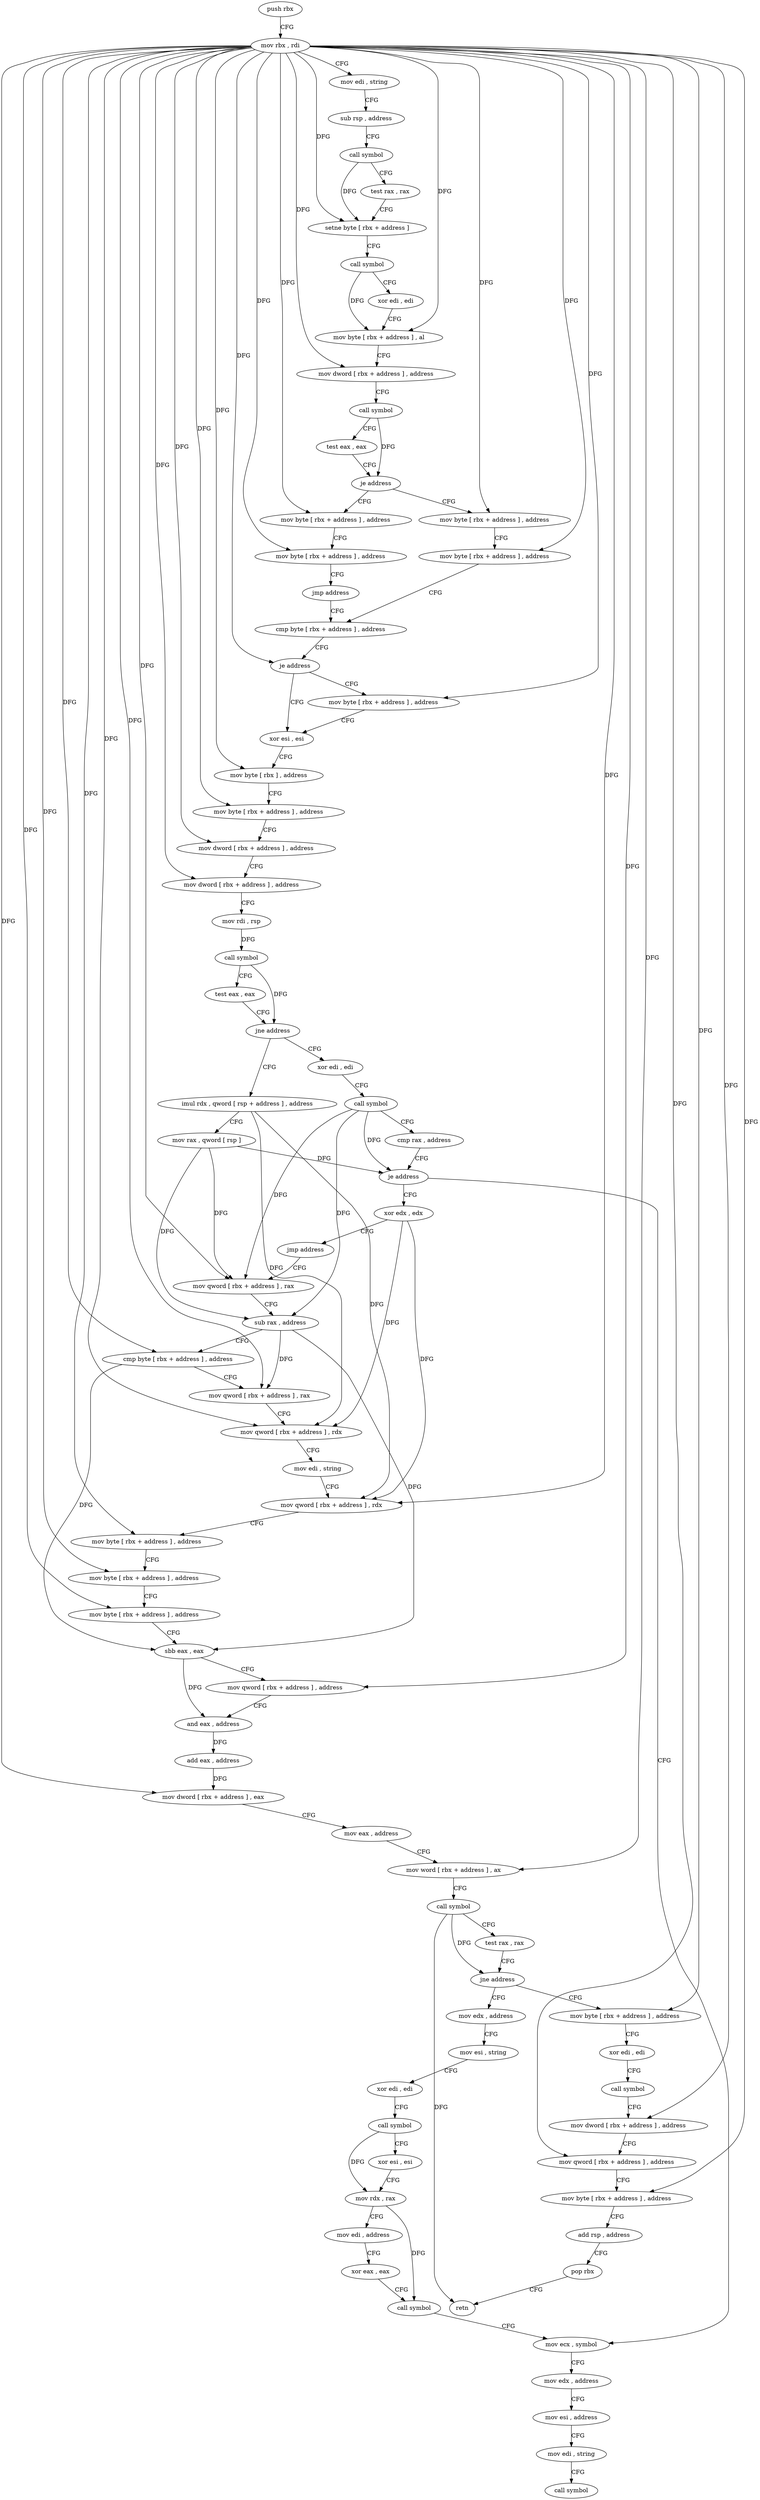 digraph "func" {
"4234112" [label = "push rbx" ]
"4234113" [label = "mov rbx , rdi" ]
"4234116" [label = "mov edi , string" ]
"4234121" [label = "sub rsp , address" ]
"4234125" [label = "call symbol" ]
"4234130" [label = "test rax , rax" ]
"4234133" [label = "setne byte [ rbx + address ]" ]
"4234137" [label = "call symbol" ]
"4234142" [label = "xor edi , edi" ]
"4234144" [label = "mov byte [ rbx + address ] , al" ]
"4234147" [label = "mov dword [ rbx + address ] , address" ]
"4234154" [label = "call symbol" ]
"4234159" [label = "test eax , eax" ]
"4234161" [label = "je address" ]
"4234368" [label = "mov byte [ rbx + address ] , address" ]
"4234167" [label = "mov byte [ rbx + address ] , address" ]
"4234372" [label = "mov byte [ rbx + address ] , address" ]
"4234376" [label = "jmp address" ]
"4234175" [label = "cmp byte [ rbx + address ] , address" ]
"4234171" [label = "mov byte [ rbx + address ] , address" ]
"4234179" [label = "je address" ]
"4234185" [label = "xor esi , esi" ]
"4234181" [label = "mov byte [ rbx + address ] , address" ]
"4234187" [label = "mov byte [ rbx ] , address" ]
"4234190" [label = "mov byte [ rbx + address ] , address" ]
"4234194" [label = "mov dword [ rbx + address ] , address" ]
"4234201" [label = "mov dword [ rbx + address ] , address" ]
"4234208" [label = "mov rdi , rsp" ]
"4234211" [label = "call symbol" ]
"4234216" [label = "test eax , eax" ]
"4234218" [label = "jne address" ]
"4234384" [label = "xor edi , edi" ]
"4234224" [label = "imul rdx , qword [ rsp + address ] , address" ]
"4234386" [label = "call symbol" ]
"4234391" [label = "cmp rax , address" ]
"4234395" [label = "je address" ]
"4234438" [label = "mov ecx , symbol" ]
"4234397" [label = "xor edx , edx" ]
"4234233" [label = "mov rax , qword [ rsp ]" ]
"4234237" [label = "mov qword [ rbx + address ] , rax" ]
"4234443" [label = "mov edx , address" ]
"4234448" [label = "mov esi , address" ]
"4234453" [label = "mov edi , string" ]
"4234458" [label = "call symbol" ]
"4234399" [label = "jmp address" ]
"4234404" [label = "mov edx , address" ]
"4234409" [label = "mov esi , string" ]
"4234414" [label = "xor edi , edi" ]
"4234416" [label = "call symbol" ]
"4234421" [label = "xor esi , esi" ]
"4234423" [label = "mov rdx , rax" ]
"4234426" [label = "mov edi , address" ]
"4234431" [label = "xor eax , eax" ]
"4234433" [label = "call symbol" ]
"4234322" [label = "mov byte [ rbx + address ] , address" ]
"4234326" [label = "xor edi , edi" ]
"4234328" [label = "call symbol" ]
"4234333" [label = "mov dword [ rbx + address ] , address" ]
"4234340" [label = "mov qword [ rbx + address ] , address" ]
"4234348" [label = "mov byte [ rbx + address ] , address" ]
"4234352" [label = "add rsp , address" ]
"4234356" [label = "pop rbx" ]
"4234357" [label = "retn" ]
"4234241" [label = "sub rax , address" ]
"4234247" [label = "cmp byte [ rbx + address ] , address" ]
"4234251" [label = "mov qword [ rbx + address ] , rax" ]
"4234255" [label = "mov qword [ rbx + address ] , rdx" ]
"4234259" [label = "mov edi , string" ]
"4234264" [label = "mov qword [ rbx + address ] , rdx" ]
"4234268" [label = "mov byte [ rbx + address ] , address" ]
"4234272" [label = "mov byte [ rbx + address ] , address" ]
"4234276" [label = "mov byte [ rbx + address ] , address" ]
"4234280" [label = "sbb eax , eax" ]
"4234282" [label = "mov qword [ rbx + address ] , address" ]
"4234290" [label = "and eax , address" ]
"4234295" [label = "add eax , address" ]
"4234300" [label = "mov dword [ rbx + address ] , eax" ]
"4234303" [label = "mov eax , address" ]
"4234308" [label = "mov word [ rbx + address ] , ax" ]
"4234312" [label = "call symbol" ]
"4234317" [label = "test rax , rax" ]
"4234320" [label = "jne address" ]
"4234112" -> "4234113" [ label = "CFG" ]
"4234113" -> "4234116" [ label = "CFG" ]
"4234113" -> "4234133" [ label = "DFG" ]
"4234113" -> "4234144" [ label = "DFG" ]
"4234113" -> "4234147" [ label = "DFG" ]
"4234113" -> "4234368" [ label = "DFG" ]
"4234113" -> "4234372" [ label = "DFG" ]
"4234113" -> "4234167" [ label = "DFG" ]
"4234113" -> "4234171" [ label = "DFG" ]
"4234113" -> "4234179" [ label = "DFG" ]
"4234113" -> "4234187" [ label = "DFG" ]
"4234113" -> "4234190" [ label = "DFG" ]
"4234113" -> "4234194" [ label = "DFG" ]
"4234113" -> "4234201" [ label = "DFG" ]
"4234113" -> "4234181" [ label = "DFG" ]
"4234113" -> "4234237" [ label = "DFG" ]
"4234113" -> "4234247" [ label = "DFG" ]
"4234113" -> "4234251" [ label = "DFG" ]
"4234113" -> "4234255" [ label = "DFG" ]
"4234113" -> "4234264" [ label = "DFG" ]
"4234113" -> "4234268" [ label = "DFG" ]
"4234113" -> "4234272" [ label = "DFG" ]
"4234113" -> "4234276" [ label = "DFG" ]
"4234113" -> "4234282" [ label = "DFG" ]
"4234113" -> "4234300" [ label = "DFG" ]
"4234113" -> "4234308" [ label = "DFG" ]
"4234113" -> "4234322" [ label = "DFG" ]
"4234113" -> "4234333" [ label = "DFG" ]
"4234113" -> "4234340" [ label = "DFG" ]
"4234113" -> "4234348" [ label = "DFG" ]
"4234116" -> "4234121" [ label = "CFG" ]
"4234121" -> "4234125" [ label = "CFG" ]
"4234125" -> "4234130" [ label = "CFG" ]
"4234125" -> "4234133" [ label = "DFG" ]
"4234130" -> "4234133" [ label = "CFG" ]
"4234133" -> "4234137" [ label = "CFG" ]
"4234137" -> "4234142" [ label = "CFG" ]
"4234137" -> "4234144" [ label = "DFG" ]
"4234142" -> "4234144" [ label = "CFG" ]
"4234144" -> "4234147" [ label = "CFG" ]
"4234147" -> "4234154" [ label = "CFG" ]
"4234154" -> "4234159" [ label = "CFG" ]
"4234154" -> "4234161" [ label = "DFG" ]
"4234159" -> "4234161" [ label = "CFG" ]
"4234161" -> "4234368" [ label = "CFG" ]
"4234161" -> "4234167" [ label = "CFG" ]
"4234368" -> "4234372" [ label = "CFG" ]
"4234167" -> "4234171" [ label = "CFG" ]
"4234372" -> "4234376" [ label = "CFG" ]
"4234376" -> "4234175" [ label = "CFG" ]
"4234175" -> "4234179" [ label = "CFG" ]
"4234171" -> "4234175" [ label = "CFG" ]
"4234179" -> "4234185" [ label = "CFG" ]
"4234179" -> "4234181" [ label = "CFG" ]
"4234185" -> "4234187" [ label = "CFG" ]
"4234181" -> "4234185" [ label = "CFG" ]
"4234187" -> "4234190" [ label = "CFG" ]
"4234190" -> "4234194" [ label = "CFG" ]
"4234194" -> "4234201" [ label = "CFG" ]
"4234201" -> "4234208" [ label = "CFG" ]
"4234208" -> "4234211" [ label = "DFG" ]
"4234211" -> "4234216" [ label = "CFG" ]
"4234211" -> "4234218" [ label = "DFG" ]
"4234216" -> "4234218" [ label = "CFG" ]
"4234218" -> "4234384" [ label = "CFG" ]
"4234218" -> "4234224" [ label = "CFG" ]
"4234384" -> "4234386" [ label = "CFG" ]
"4234224" -> "4234233" [ label = "CFG" ]
"4234224" -> "4234255" [ label = "DFG" ]
"4234224" -> "4234264" [ label = "DFG" ]
"4234386" -> "4234391" [ label = "CFG" ]
"4234386" -> "4234395" [ label = "DFG" ]
"4234386" -> "4234237" [ label = "DFG" ]
"4234386" -> "4234241" [ label = "DFG" ]
"4234391" -> "4234395" [ label = "CFG" ]
"4234395" -> "4234438" [ label = "CFG" ]
"4234395" -> "4234397" [ label = "CFG" ]
"4234438" -> "4234443" [ label = "CFG" ]
"4234397" -> "4234399" [ label = "CFG" ]
"4234397" -> "4234255" [ label = "DFG" ]
"4234397" -> "4234264" [ label = "DFG" ]
"4234233" -> "4234237" [ label = "DFG" ]
"4234233" -> "4234395" [ label = "DFG" ]
"4234233" -> "4234241" [ label = "DFG" ]
"4234237" -> "4234241" [ label = "CFG" ]
"4234443" -> "4234448" [ label = "CFG" ]
"4234448" -> "4234453" [ label = "CFG" ]
"4234453" -> "4234458" [ label = "CFG" ]
"4234399" -> "4234237" [ label = "CFG" ]
"4234404" -> "4234409" [ label = "CFG" ]
"4234409" -> "4234414" [ label = "CFG" ]
"4234414" -> "4234416" [ label = "CFG" ]
"4234416" -> "4234421" [ label = "CFG" ]
"4234416" -> "4234423" [ label = "DFG" ]
"4234421" -> "4234423" [ label = "CFG" ]
"4234423" -> "4234426" [ label = "CFG" ]
"4234423" -> "4234433" [ label = "DFG" ]
"4234426" -> "4234431" [ label = "CFG" ]
"4234431" -> "4234433" [ label = "CFG" ]
"4234433" -> "4234438" [ label = "CFG" ]
"4234322" -> "4234326" [ label = "CFG" ]
"4234326" -> "4234328" [ label = "CFG" ]
"4234328" -> "4234333" [ label = "CFG" ]
"4234333" -> "4234340" [ label = "CFG" ]
"4234340" -> "4234348" [ label = "CFG" ]
"4234348" -> "4234352" [ label = "CFG" ]
"4234352" -> "4234356" [ label = "CFG" ]
"4234356" -> "4234357" [ label = "CFG" ]
"4234241" -> "4234247" [ label = "CFG" ]
"4234241" -> "4234251" [ label = "DFG" ]
"4234241" -> "4234280" [ label = "DFG" ]
"4234247" -> "4234251" [ label = "CFG" ]
"4234247" -> "4234280" [ label = "DFG" ]
"4234251" -> "4234255" [ label = "CFG" ]
"4234255" -> "4234259" [ label = "CFG" ]
"4234259" -> "4234264" [ label = "CFG" ]
"4234264" -> "4234268" [ label = "CFG" ]
"4234268" -> "4234272" [ label = "CFG" ]
"4234272" -> "4234276" [ label = "CFG" ]
"4234276" -> "4234280" [ label = "CFG" ]
"4234280" -> "4234282" [ label = "CFG" ]
"4234280" -> "4234290" [ label = "DFG" ]
"4234282" -> "4234290" [ label = "CFG" ]
"4234290" -> "4234295" [ label = "DFG" ]
"4234295" -> "4234300" [ label = "DFG" ]
"4234300" -> "4234303" [ label = "CFG" ]
"4234303" -> "4234308" [ label = "CFG" ]
"4234308" -> "4234312" [ label = "CFG" ]
"4234312" -> "4234317" [ label = "CFG" ]
"4234312" -> "4234320" [ label = "DFG" ]
"4234312" -> "4234357" [ label = "DFG" ]
"4234317" -> "4234320" [ label = "CFG" ]
"4234320" -> "4234404" [ label = "CFG" ]
"4234320" -> "4234322" [ label = "CFG" ]
}
